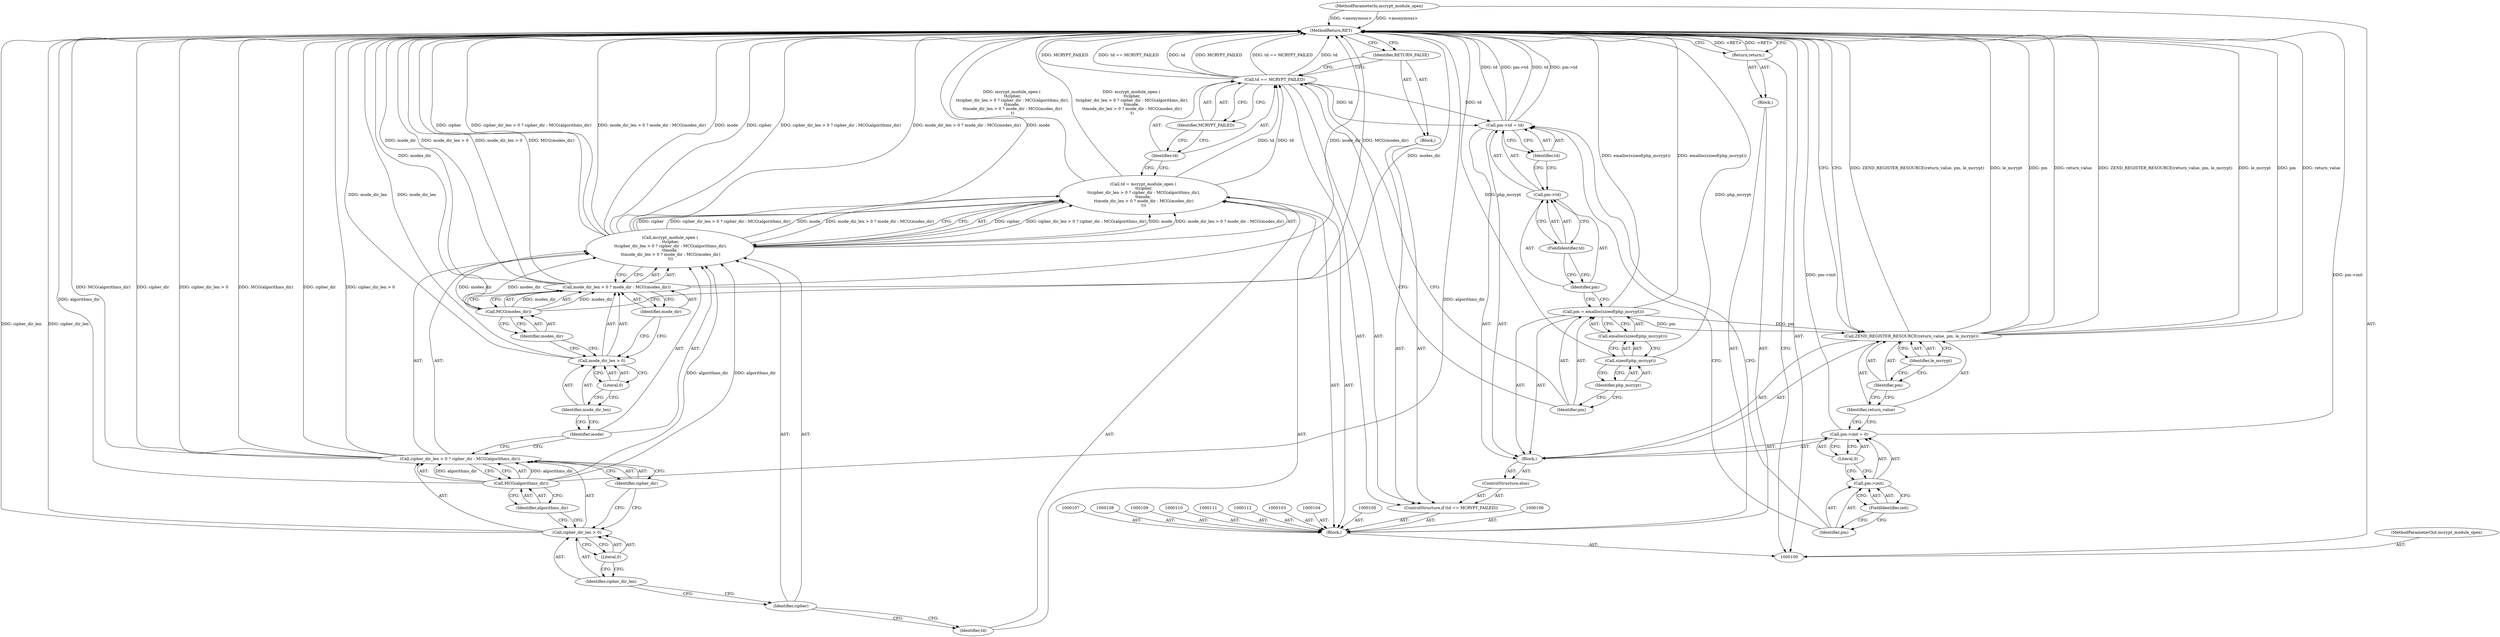 digraph "0_php-src_6c5211a0cef0cc2854eaa387e0eb036e012904d0?w=1" {
"1000161" [label="(MethodReturn,RET)"];
"1000101" [label="(MethodParameterIn,mcrypt_module_open)"];
"1000221" [label="(MethodParameterOut,mcrypt_module_open)"];
"1000113" [label="(Block,)"];
"1000114" [label="(Return,return;)"];
"1000115" [label="(Call,td = mcrypt_module_open (\n \t\tcipher,\n \t\tcipher_dir_len > 0 ? cipher_dir : MCG(algorithms_dir),\n\t\tmode,\n \t\tmode_dir_len > 0 ? mode_dir : MCG(modes_dir)\n \t))"];
"1000116" [label="(Identifier,td)"];
"1000117" [label="(Call,mcrypt_module_open (\n \t\tcipher,\n \t\tcipher_dir_len > 0 ? cipher_dir : MCG(algorithms_dir),\n\t\tmode,\n \t\tmode_dir_len > 0 ? mode_dir : MCG(modes_dir)\n \t))"];
"1000118" [label="(Identifier,cipher)"];
"1000122" [label="(Literal,0)"];
"1000123" [label="(Identifier,cipher_dir)"];
"1000119" [label="(Call,cipher_dir_len > 0 ? cipher_dir : MCG(algorithms_dir))"];
"1000120" [label="(Call,cipher_dir_len > 0)"];
"1000121" [label="(Identifier,cipher_dir_len)"];
"1000124" [label="(Call,MCG(algorithms_dir))"];
"1000125" [label="(Identifier,algorithms_dir)"];
"1000126" [label="(Identifier,mode)"];
"1000102" [label="(Block,)"];
"1000130" [label="(Literal,0)"];
"1000131" [label="(Identifier,mode_dir)"];
"1000127" [label="(Call,mode_dir_len > 0 ? mode_dir : MCG(modes_dir))"];
"1000128" [label="(Call,mode_dir_len > 0)"];
"1000129" [label="(Identifier,mode_dir_len)"];
"1000132" [label="(Call,MCG(modes_dir))"];
"1000133" [label="(Identifier,modes_dir)"];
"1000134" [label="(ControlStructure,if (td == MCRYPT_FAILED))"];
"1000137" [label="(Identifier,MCRYPT_FAILED)"];
"1000138" [label="(Block,)"];
"1000135" [label="(Call,td == MCRYPT_FAILED)"];
"1000136" [label="(Identifier,td)"];
"1000139" [label="(Identifier,RETURN_FALSE)"];
"1000140" [label="(ControlStructure,else)"];
"1000141" [label="(Block,)"];
"1000145" [label="(Call,sizeof(php_mcrypt))"];
"1000142" [label="(Call,pm = emalloc(sizeof(php_mcrypt)))"];
"1000143" [label="(Identifier,pm)"];
"1000146" [label="(Identifier,php_mcrypt)"];
"1000144" [label="(Call,emalloc(sizeof(php_mcrypt)))"];
"1000151" [label="(Identifier,td)"];
"1000147" [label="(Call,pm->td = td)"];
"1000148" [label="(Call,pm->td)"];
"1000149" [label="(Identifier,pm)"];
"1000150" [label="(FieldIdentifier,td)"];
"1000156" [label="(Literal,0)"];
"1000152" [label="(Call,pm->init = 0)"];
"1000153" [label="(Call,pm->init)"];
"1000154" [label="(Identifier,pm)"];
"1000155" [label="(FieldIdentifier,init)"];
"1000157" [label="(Call,ZEND_REGISTER_RESOURCE(return_value, pm, le_mcrypt))"];
"1000158" [label="(Identifier,return_value)"];
"1000159" [label="(Identifier,pm)"];
"1000160" [label="(Identifier,le_mcrypt)"];
"1000161" -> "1000100"  [label="AST: "];
"1000161" -> "1000114"  [label="CFG: "];
"1000161" -> "1000139"  [label="CFG: "];
"1000161" -> "1000157"  [label="CFG: "];
"1000117" -> "1000161"  [label="DDG: mode"];
"1000117" -> "1000161"  [label="DDG: cipher"];
"1000117" -> "1000161"  [label="DDG: cipher_dir_len > 0 ? cipher_dir : MCG(algorithms_dir)"];
"1000117" -> "1000161"  [label="DDG: mode_dir_len > 0 ? mode_dir : MCG(modes_dir)"];
"1000124" -> "1000161"  [label="DDG: algorithms_dir"];
"1000147" -> "1000161"  [label="DDG: td"];
"1000147" -> "1000161"  [label="DDG: pm->td"];
"1000157" -> "1000161"  [label="DDG: ZEND_REGISTER_RESOURCE(return_value, pm, le_mcrypt)"];
"1000157" -> "1000161"  [label="DDG: le_mcrypt"];
"1000157" -> "1000161"  [label="DDG: pm"];
"1000157" -> "1000161"  [label="DDG: return_value"];
"1000132" -> "1000161"  [label="DDG: modes_dir"];
"1000127" -> "1000161"  [label="DDG: mode_dir_len > 0"];
"1000127" -> "1000161"  [label="DDG: MCG(modes_dir)"];
"1000127" -> "1000161"  [label="DDG: mode_dir"];
"1000145" -> "1000161"  [label="DDG: php_mcrypt"];
"1000135" -> "1000161"  [label="DDG: MCRYPT_FAILED"];
"1000135" -> "1000161"  [label="DDG: td == MCRYPT_FAILED"];
"1000135" -> "1000161"  [label="DDG: td"];
"1000115" -> "1000161"  [label="DDG: mcrypt_module_open (\n \t\tcipher,\n \t\tcipher_dir_len > 0 ? cipher_dir : MCG(algorithms_dir),\n\t\tmode,\n \t\tmode_dir_len > 0 ? mode_dir : MCG(modes_dir)\n \t)"];
"1000119" -> "1000161"  [label="DDG: cipher_dir"];
"1000119" -> "1000161"  [label="DDG: cipher_dir_len > 0"];
"1000119" -> "1000161"  [label="DDG: MCG(algorithms_dir)"];
"1000128" -> "1000161"  [label="DDG: mode_dir_len"];
"1000142" -> "1000161"  [label="DDG: emalloc(sizeof(php_mcrypt))"];
"1000120" -> "1000161"  [label="DDG: cipher_dir_len"];
"1000152" -> "1000161"  [label="DDG: pm->init"];
"1000101" -> "1000161"  [label="DDG: <anonymous>"];
"1000114" -> "1000161"  [label="DDG: <RET>"];
"1000101" -> "1000100"  [label="AST: "];
"1000101" -> "1000161"  [label="DDG: <anonymous>"];
"1000221" -> "1000100"  [label="AST: "];
"1000113" -> "1000102"  [label="AST: "];
"1000114" -> "1000113"  [label="AST: "];
"1000114" -> "1000113"  [label="AST: "];
"1000114" -> "1000100"  [label="CFG: "];
"1000161" -> "1000114"  [label="CFG: "];
"1000114" -> "1000161"  [label="DDG: <RET>"];
"1000115" -> "1000102"  [label="AST: "];
"1000115" -> "1000117"  [label="CFG: "];
"1000116" -> "1000115"  [label="AST: "];
"1000117" -> "1000115"  [label="AST: "];
"1000136" -> "1000115"  [label="CFG: "];
"1000115" -> "1000161"  [label="DDG: mcrypt_module_open (\n \t\tcipher,\n \t\tcipher_dir_len > 0 ? cipher_dir : MCG(algorithms_dir),\n\t\tmode,\n \t\tmode_dir_len > 0 ? mode_dir : MCG(modes_dir)\n \t)"];
"1000117" -> "1000115"  [label="DDG: cipher"];
"1000117" -> "1000115"  [label="DDG: cipher_dir_len > 0 ? cipher_dir : MCG(algorithms_dir)"];
"1000117" -> "1000115"  [label="DDG: mode"];
"1000117" -> "1000115"  [label="DDG: mode_dir_len > 0 ? mode_dir : MCG(modes_dir)"];
"1000115" -> "1000135"  [label="DDG: td"];
"1000116" -> "1000115"  [label="AST: "];
"1000118" -> "1000116"  [label="CFG: "];
"1000117" -> "1000115"  [label="AST: "];
"1000117" -> "1000127"  [label="CFG: "];
"1000118" -> "1000117"  [label="AST: "];
"1000119" -> "1000117"  [label="AST: "];
"1000126" -> "1000117"  [label="AST: "];
"1000127" -> "1000117"  [label="AST: "];
"1000115" -> "1000117"  [label="CFG: "];
"1000117" -> "1000161"  [label="DDG: mode"];
"1000117" -> "1000161"  [label="DDG: cipher"];
"1000117" -> "1000161"  [label="DDG: cipher_dir_len > 0 ? cipher_dir : MCG(algorithms_dir)"];
"1000117" -> "1000161"  [label="DDG: mode_dir_len > 0 ? mode_dir : MCG(modes_dir)"];
"1000117" -> "1000115"  [label="DDG: cipher"];
"1000117" -> "1000115"  [label="DDG: cipher_dir_len > 0 ? cipher_dir : MCG(algorithms_dir)"];
"1000117" -> "1000115"  [label="DDG: mode"];
"1000117" -> "1000115"  [label="DDG: mode_dir_len > 0 ? mode_dir : MCG(modes_dir)"];
"1000124" -> "1000117"  [label="DDG: algorithms_dir"];
"1000132" -> "1000117"  [label="DDG: modes_dir"];
"1000118" -> "1000117"  [label="AST: "];
"1000118" -> "1000116"  [label="CFG: "];
"1000121" -> "1000118"  [label="CFG: "];
"1000122" -> "1000120"  [label="AST: "];
"1000122" -> "1000121"  [label="CFG: "];
"1000120" -> "1000122"  [label="CFG: "];
"1000123" -> "1000119"  [label="AST: "];
"1000123" -> "1000120"  [label="CFG: "];
"1000119" -> "1000123"  [label="CFG: "];
"1000119" -> "1000117"  [label="AST: "];
"1000119" -> "1000123"  [label="CFG: "];
"1000119" -> "1000124"  [label="CFG: "];
"1000120" -> "1000119"  [label="AST: "];
"1000123" -> "1000119"  [label="AST: "];
"1000124" -> "1000119"  [label="AST: "];
"1000126" -> "1000119"  [label="CFG: "];
"1000119" -> "1000161"  [label="DDG: cipher_dir"];
"1000119" -> "1000161"  [label="DDG: cipher_dir_len > 0"];
"1000119" -> "1000161"  [label="DDG: MCG(algorithms_dir)"];
"1000124" -> "1000119"  [label="DDG: algorithms_dir"];
"1000120" -> "1000119"  [label="AST: "];
"1000120" -> "1000122"  [label="CFG: "];
"1000121" -> "1000120"  [label="AST: "];
"1000122" -> "1000120"  [label="AST: "];
"1000123" -> "1000120"  [label="CFG: "];
"1000125" -> "1000120"  [label="CFG: "];
"1000120" -> "1000161"  [label="DDG: cipher_dir_len"];
"1000121" -> "1000120"  [label="AST: "];
"1000121" -> "1000118"  [label="CFG: "];
"1000122" -> "1000121"  [label="CFG: "];
"1000124" -> "1000119"  [label="AST: "];
"1000124" -> "1000125"  [label="CFG: "];
"1000125" -> "1000124"  [label="AST: "];
"1000119" -> "1000124"  [label="CFG: "];
"1000124" -> "1000161"  [label="DDG: algorithms_dir"];
"1000124" -> "1000117"  [label="DDG: algorithms_dir"];
"1000124" -> "1000119"  [label="DDG: algorithms_dir"];
"1000125" -> "1000124"  [label="AST: "];
"1000125" -> "1000120"  [label="CFG: "];
"1000124" -> "1000125"  [label="CFG: "];
"1000126" -> "1000117"  [label="AST: "];
"1000126" -> "1000119"  [label="CFG: "];
"1000129" -> "1000126"  [label="CFG: "];
"1000102" -> "1000100"  [label="AST: "];
"1000103" -> "1000102"  [label="AST: "];
"1000104" -> "1000102"  [label="AST: "];
"1000105" -> "1000102"  [label="AST: "];
"1000106" -> "1000102"  [label="AST: "];
"1000107" -> "1000102"  [label="AST: "];
"1000108" -> "1000102"  [label="AST: "];
"1000109" -> "1000102"  [label="AST: "];
"1000110" -> "1000102"  [label="AST: "];
"1000111" -> "1000102"  [label="AST: "];
"1000112" -> "1000102"  [label="AST: "];
"1000113" -> "1000102"  [label="AST: "];
"1000115" -> "1000102"  [label="AST: "];
"1000134" -> "1000102"  [label="AST: "];
"1000130" -> "1000128"  [label="AST: "];
"1000130" -> "1000129"  [label="CFG: "];
"1000128" -> "1000130"  [label="CFG: "];
"1000131" -> "1000127"  [label="AST: "];
"1000131" -> "1000128"  [label="CFG: "];
"1000127" -> "1000131"  [label="CFG: "];
"1000127" -> "1000117"  [label="AST: "];
"1000127" -> "1000131"  [label="CFG: "];
"1000127" -> "1000132"  [label="CFG: "];
"1000128" -> "1000127"  [label="AST: "];
"1000131" -> "1000127"  [label="AST: "];
"1000132" -> "1000127"  [label="AST: "];
"1000117" -> "1000127"  [label="CFG: "];
"1000127" -> "1000161"  [label="DDG: mode_dir_len > 0"];
"1000127" -> "1000161"  [label="DDG: MCG(modes_dir)"];
"1000127" -> "1000161"  [label="DDG: mode_dir"];
"1000132" -> "1000127"  [label="DDG: modes_dir"];
"1000128" -> "1000127"  [label="AST: "];
"1000128" -> "1000130"  [label="CFG: "];
"1000129" -> "1000128"  [label="AST: "];
"1000130" -> "1000128"  [label="AST: "];
"1000131" -> "1000128"  [label="CFG: "];
"1000133" -> "1000128"  [label="CFG: "];
"1000128" -> "1000161"  [label="DDG: mode_dir_len"];
"1000129" -> "1000128"  [label="AST: "];
"1000129" -> "1000126"  [label="CFG: "];
"1000130" -> "1000129"  [label="CFG: "];
"1000132" -> "1000127"  [label="AST: "];
"1000132" -> "1000133"  [label="CFG: "];
"1000133" -> "1000132"  [label="AST: "];
"1000127" -> "1000132"  [label="CFG: "];
"1000132" -> "1000161"  [label="DDG: modes_dir"];
"1000132" -> "1000117"  [label="DDG: modes_dir"];
"1000132" -> "1000127"  [label="DDG: modes_dir"];
"1000133" -> "1000132"  [label="AST: "];
"1000133" -> "1000128"  [label="CFG: "];
"1000132" -> "1000133"  [label="CFG: "];
"1000134" -> "1000102"  [label="AST: "];
"1000135" -> "1000134"  [label="AST: "];
"1000138" -> "1000134"  [label="AST: "];
"1000140" -> "1000134"  [label="AST: "];
"1000137" -> "1000135"  [label="AST: "];
"1000137" -> "1000136"  [label="CFG: "];
"1000135" -> "1000137"  [label="CFG: "];
"1000138" -> "1000134"  [label="AST: "];
"1000139" -> "1000138"  [label="AST: "];
"1000135" -> "1000134"  [label="AST: "];
"1000135" -> "1000137"  [label="CFG: "];
"1000136" -> "1000135"  [label="AST: "];
"1000137" -> "1000135"  [label="AST: "];
"1000139" -> "1000135"  [label="CFG: "];
"1000143" -> "1000135"  [label="CFG: "];
"1000135" -> "1000161"  [label="DDG: MCRYPT_FAILED"];
"1000135" -> "1000161"  [label="DDG: td == MCRYPT_FAILED"];
"1000135" -> "1000161"  [label="DDG: td"];
"1000115" -> "1000135"  [label="DDG: td"];
"1000135" -> "1000147"  [label="DDG: td"];
"1000136" -> "1000135"  [label="AST: "];
"1000136" -> "1000115"  [label="CFG: "];
"1000137" -> "1000136"  [label="CFG: "];
"1000139" -> "1000138"  [label="AST: "];
"1000139" -> "1000135"  [label="CFG: "];
"1000161" -> "1000139"  [label="CFG: "];
"1000140" -> "1000134"  [label="AST: "];
"1000141" -> "1000140"  [label="AST: "];
"1000141" -> "1000140"  [label="AST: "];
"1000142" -> "1000141"  [label="AST: "];
"1000147" -> "1000141"  [label="AST: "];
"1000152" -> "1000141"  [label="AST: "];
"1000157" -> "1000141"  [label="AST: "];
"1000145" -> "1000144"  [label="AST: "];
"1000145" -> "1000146"  [label="CFG: "];
"1000146" -> "1000145"  [label="AST: "];
"1000144" -> "1000145"  [label="CFG: "];
"1000145" -> "1000161"  [label="DDG: php_mcrypt"];
"1000142" -> "1000141"  [label="AST: "];
"1000142" -> "1000144"  [label="CFG: "];
"1000143" -> "1000142"  [label="AST: "];
"1000144" -> "1000142"  [label="AST: "];
"1000149" -> "1000142"  [label="CFG: "];
"1000142" -> "1000161"  [label="DDG: emalloc(sizeof(php_mcrypt))"];
"1000142" -> "1000157"  [label="DDG: pm"];
"1000143" -> "1000142"  [label="AST: "];
"1000143" -> "1000135"  [label="CFG: "];
"1000146" -> "1000143"  [label="CFG: "];
"1000146" -> "1000145"  [label="AST: "];
"1000146" -> "1000143"  [label="CFG: "];
"1000145" -> "1000146"  [label="CFG: "];
"1000144" -> "1000142"  [label="AST: "];
"1000144" -> "1000145"  [label="CFG: "];
"1000145" -> "1000144"  [label="AST: "];
"1000142" -> "1000144"  [label="CFG: "];
"1000151" -> "1000147"  [label="AST: "];
"1000151" -> "1000148"  [label="CFG: "];
"1000147" -> "1000151"  [label="CFG: "];
"1000147" -> "1000141"  [label="AST: "];
"1000147" -> "1000151"  [label="CFG: "];
"1000148" -> "1000147"  [label="AST: "];
"1000151" -> "1000147"  [label="AST: "];
"1000154" -> "1000147"  [label="CFG: "];
"1000147" -> "1000161"  [label="DDG: td"];
"1000147" -> "1000161"  [label="DDG: pm->td"];
"1000135" -> "1000147"  [label="DDG: td"];
"1000148" -> "1000147"  [label="AST: "];
"1000148" -> "1000150"  [label="CFG: "];
"1000149" -> "1000148"  [label="AST: "];
"1000150" -> "1000148"  [label="AST: "];
"1000151" -> "1000148"  [label="CFG: "];
"1000149" -> "1000148"  [label="AST: "];
"1000149" -> "1000142"  [label="CFG: "];
"1000150" -> "1000149"  [label="CFG: "];
"1000150" -> "1000148"  [label="AST: "];
"1000150" -> "1000149"  [label="CFG: "];
"1000148" -> "1000150"  [label="CFG: "];
"1000156" -> "1000152"  [label="AST: "];
"1000156" -> "1000153"  [label="CFG: "];
"1000152" -> "1000156"  [label="CFG: "];
"1000152" -> "1000141"  [label="AST: "];
"1000152" -> "1000156"  [label="CFG: "];
"1000153" -> "1000152"  [label="AST: "];
"1000156" -> "1000152"  [label="AST: "];
"1000158" -> "1000152"  [label="CFG: "];
"1000152" -> "1000161"  [label="DDG: pm->init"];
"1000153" -> "1000152"  [label="AST: "];
"1000153" -> "1000155"  [label="CFG: "];
"1000154" -> "1000153"  [label="AST: "];
"1000155" -> "1000153"  [label="AST: "];
"1000156" -> "1000153"  [label="CFG: "];
"1000154" -> "1000153"  [label="AST: "];
"1000154" -> "1000147"  [label="CFG: "];
"1000155" -> "1000154"  [label="CFG: "];
"1000155" -> "1000153"  [label="AST: "];
"1000155" -> "1000154"  [label="CFG: "];
"1000153" -> "1000155"  [label="CFG: "];
"1000157" -> "1000141"  [label="AST: "];
"1000157" -> "1000160"  [label="CFG: "];
"1000158" -> "1000157"  [label="AST: "];
"1000159" -> "1000157"  [label="AST: "];
"1000160" -> "1000157"  [label="AST: "];
"1000161" -> "1000157"  [label="CFG: "];
"1000157" -> "1000161"  [label="DDG: ZEND_REGISTER_RESOURCE(return_value, pm, le_mcrypt)"];
"1000157" -> "1000161"  [label="DDG: le_mcrypt"];
"1000157" -> "1000161"  [label="DDG: pm"];
"1000157" -> "1000161"  [label="DDG: return_value"];
"1000142" -> "1000157"  [label="DDG: pm"];
"1000158" -> "1000157"  [label="AST: "];
"1000158" -> "1000152"  [label="CFG: "];
"1000159" -> "1000158"  [label="CFG: "];
"1000159" -> "1000157"  [label="AST: "];
"1000159" -> "1000158"  [label="CFG: "];
"1000160" -> "1000159"  [label="CFG: "];
"1000160" -> "1000157"  [label="AST: "];
"1000160" -> "1000159"  [label="CFG: "];
"1000157" -> "1000160"  [label="CFG: "];
}
